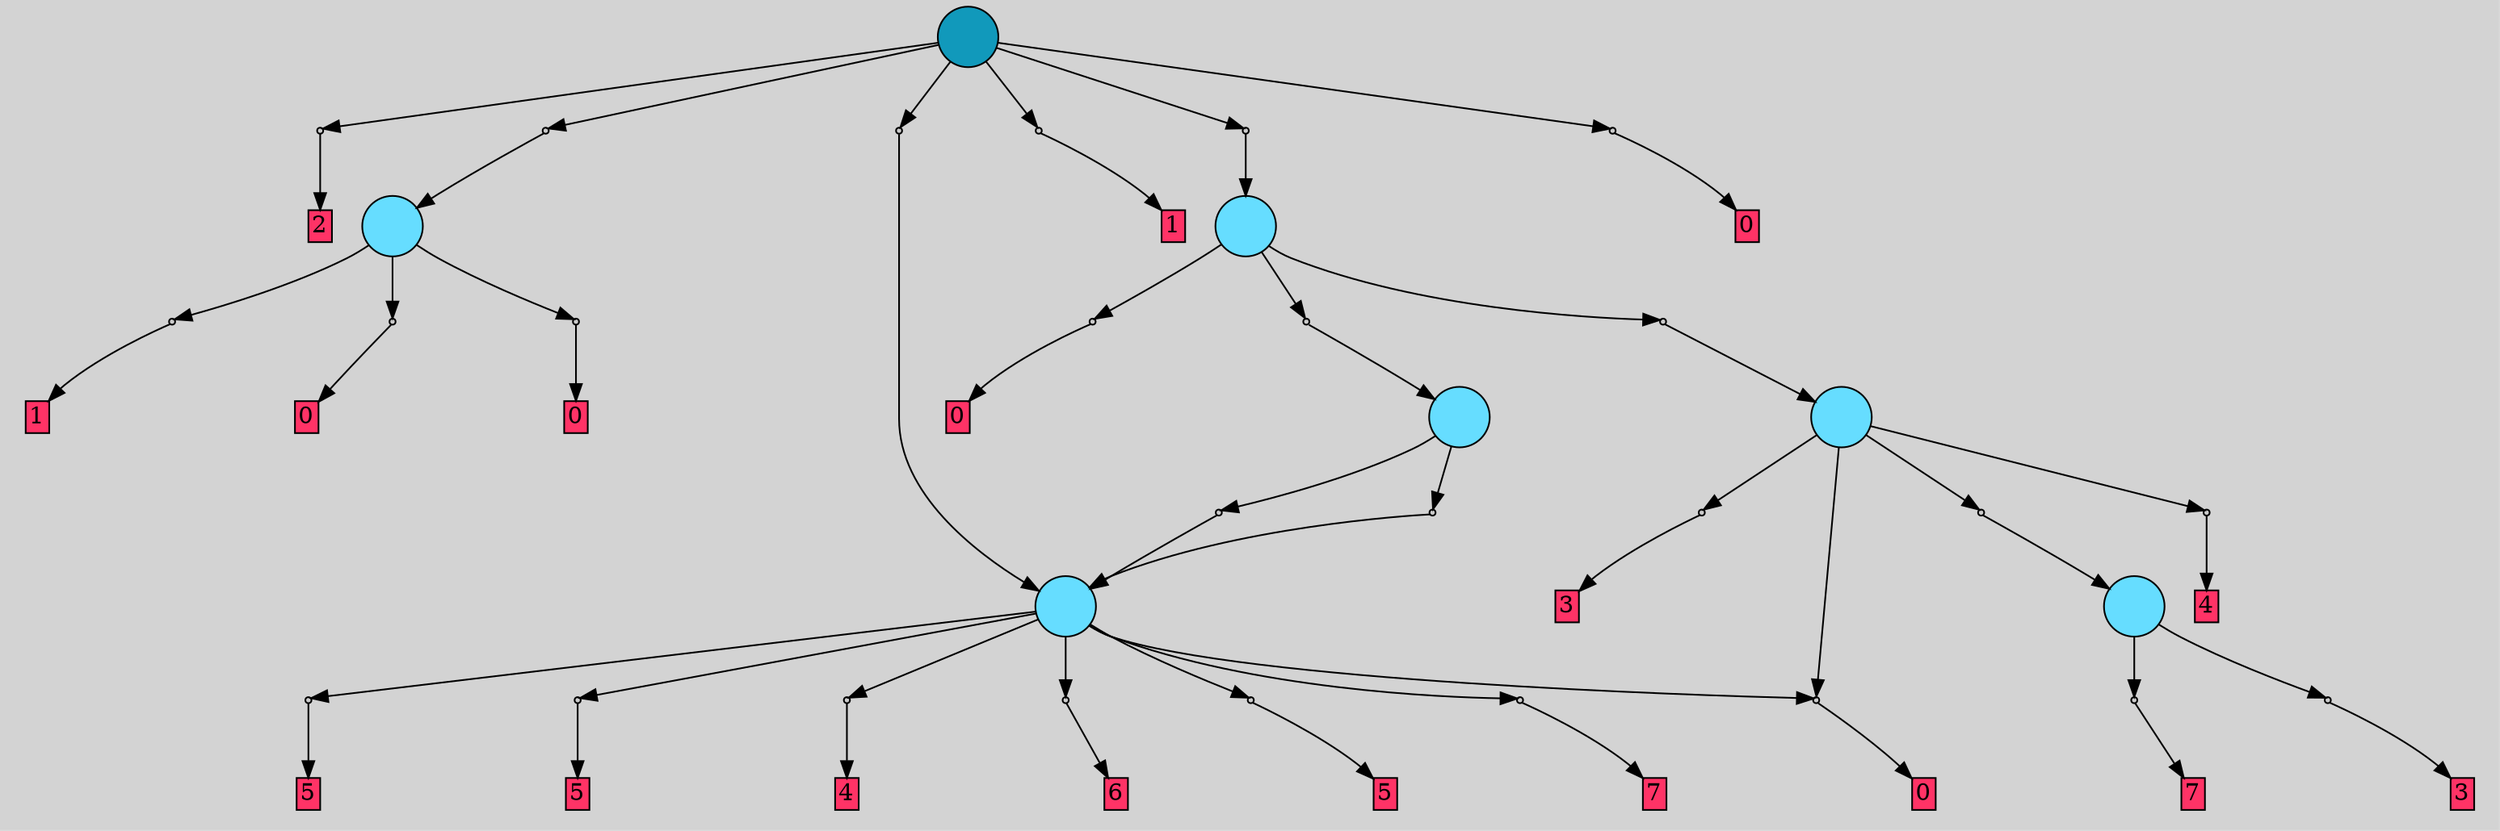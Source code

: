 // File exported with GEGELATI v1.3.1
// On the 2024-04-12 16:09:19
// With the File::TPGGraphDotExporter
digraph{
	graph[pad = "0.212, 0.055" bgcolor = lightgray]
	node[shape=circle style = filled label = ""]
		T0 [fillcolor="#66ddff"]
		T1 [fillcolor="#66ddff"]
		T2 [fillcolor="#66ddff"]
		T3 [fillcolor="#66ddff"]
		T4 [fillcolor="#66ddff"]
		T5 [fillcolor="#66ddff"]
		T6 [fillcolor="#1199bb"]
		P0 [fillcolor="#cccccc" shape=point] //
		I0 [shape=box style=invis label="1|0&1|3#4|1&#92;n"]
		P0 -> I0[style=invis]
		A0 [fillcolor="#ff3366" shape=box margin=0.03 width=0 height=0 label="7"]
		T0 -> P0 -> A0
		P1 [fillcolor="#cccccc" shape=point] //
		I1 [shape=box style=invis label="2|0&3|5#4|4&#92;n"]
		P1 -> I1[style=invis]
		A1 [fillcolor="#ff3366" shape=box margin=0.03 width=0 height=0 label="3"]
		T0 -> P1 -> A1
		P2 [fillcolor="#cccccc" shape=point] //
		I2 [shape=box style=invis label="0|0&4|1#2|0&#92;n"]
		P2 -> I2[style=invis]
		T1 -> P2 -> T0
		P3 [fillcolor="#cccccc" shape=point] //
		I3 [shape=box style=invis label="2|0&1|6#3|1&#92;n"]
		P3 -> I3[style=invis]
		A2 [fillcolor="#ff3366" shape=box margin=0.03 width=0 height=0 label="0"]
		T1 -> P3 -> A2
		P4 [fillcolor="#cccccc" shape=point] //
		I4 [shape=box style=invis label="2|0&3|0#1|1&#92;n"]
		P4 -> I4[style=invis]
		A3 [fillcolor="#ff3366" shape=box margin=0.03 width=0 height=0 label="4"]
		T1 -> P4 -> A3
		P5 [fillcolor="#cccccc" shape=point] //
		I5 [shape=box style=invis label="2|0&3|5#4|4&#92;n"]
		P5 -> I5[style=invis]
		A4 [fillcolor="#ff3366" shape=box margin=0.03 width=0 height=0 label="3"]
		T1 -> P5 -> A4
		P6 [fillcolor="#cccccc" shape=point] //
		I6 [shape=box style=invis label="3|0&3|6#3|5&#92;n"]
		P6 -> I6[style=invis]
		A5 [fillcolor="#ff3366" shape=box margin=0.03 width=0 height=0 label="5"]
		T2 -> P6 -> A5
		P7 [fillcolor="#cccccc" shape=point] //
		I7 [shape=box style=invis label="4|0&3|7#4|4&#92;n"]
		P7 -> I7[style=invis]
		A6 [fillcolor="#ff3366" shape=box margin=0.03 width=0 height=0 label="4"]
		T2 -> P7 -> A6
		P8 [fillcolor="#cccccc" shape=point] //
		I8 [shape=box style=invis label="0|0&0|6#3|2&#92;n"]
		P8 -> I8[style=invis]
		A7 [fillcolor="#ff3366" shape=box margin=0.03 width=0 height=0 label="6"]
		T2 -> P8 -> A7
		P9 [fillcolor="#cccccc" shape=point] //
		I9 [shape=box style=invis label="2|0&3|2#4|7&#92;n"]
		P9 -> I9[style=invis]
		A8 [fillcolor="#ff3366" shape=box margin=0.03 width=0 height=0 label="5"]
		T2 -> P9 -> A8
		P10 [fillcolor="#cccccc" shape=point] //
		I10 [shape=box style=invis label="6|0&3|4#0|1&#92;n"]
		P10 -> I10[style=invis]
		A9 [fillcolor="#ff3366" shape=box margin=0.03 width=0 height=0 label="7"]
		T2 -> P10 -> A9
		T2 -> P3
		P11 [fillcolor="#cccccc" shape=point] //
		I11 [shape=box style=invis label="6|0&3|5#1|7&#92;n"]
		P11 -> I11[style=invis]
		A10 [fillcolor="#ff3366" shape=box margin=0.03 width=0 height=0 label="5"]
		T2 -> P11 -> A10
		P12 [fillcolor="#cccccc" shape=point] //
		I12 [shape=box style=invis label="3|0&3|3#0|1&#92;n"]
		P12 -> I12[style=invis]
		T3 -> P12 -> T2
		P13 [fillcolor="#cccccc" shape=point] //
		I13 [shape=box style=invis label="3|0&1|3#0|2&#92;n"]
		P13 -> I13[style=invis]
		T3 -> P13 -> T2
		P14 [fillcolor="#cccccc" shape=point] //
		I14 [shape=box style=invis label="0|0&4|0#2|7&#92;n"]
		P14 -> I14[style=invis]
		A11 [fillcolor="#ff3366" shape=box margin=0.03 width=0 height=0 label="1"]
		T4 -> P14 -> A11
		P15 [fillcolor="#cccccc" shape=point] //
		I15 [shape=box style=invis label="2|0&1|6#3|1&#92;n"]
		P15 -> I15[style=invis]
		A12 [fillcolor="#ff3366" shape=box margin=0.03 width=0 height=0 label="0"]
		T4 -> P15 -> A12
		P16 [fillcolor="#cccccc" shape=point] //
		I16 [shape=box style=invis label="2|0&3|1#3|4&#92;n"]
		P16 -> I16[style=invis]
		A13 [fillcolor="#ff3366" shape=box margin=0.03 width=0 height=0 label="0"]
		T4 -> P16 -> A13
		P17 [fillcolor="#cccccc" shape=point] //
		I17 [shape=box style=invis label="6|3&3|1#4|6&#92;n1|0&0|3#3|2&#92;n"]
		P17 -> I17[style=invis]
		T5 -> P17 -> T1
		P18 [fillcolor="#cccccc" shape=point] //
		I18 [shape=box style=invis label="2|0&2|2#4|0&#92;n"]
		P18 -> I18[style=invis]
		T5 -> P18 -> T3
		P19 [fillcolor="#cccccc" shape=point] //
		I19 [shape=box style=invis label="0|0&1|2#1|7&#92;n2|0&0|0#3|0&#92;n"]
		P19 -> I19[style=invis]
		A14 [fillcolor="#ff3366" shape=box margin=0.03 width=0 height=0 label="0"]
		T5 -> P19 -> A14
		P20 [fillcolor="#cccccc" shape=point] //
		I20 [shape=box style=invis label="2|0&3|2#4|6&#92;n"]
		P20 -> I20[style=invis]
		A15 [fillcolor="#ff3366" shape=box margin=0.03 width=0 height=0 label="2"]
		T6 -> P20 -> A15
		P21 [fillcolor="#cccccc" shape=point] //
		I21 [shape=box style=invis label="3|0&1|0#0|6&#92;n"]
		P21 -> I21[style=invis]
		T6 -> P21 -> T2
		P22 [fillcolor="#cccccc" shape=point] //
		I22 [shape=box style=invis label="4|0&4|2#4|6&#92;n"]
		P22 -> I22[style=invis]
		T6 -> P22 -> T4
		P23 [fillcolor="#cccccc" shape=point] //
		I23 [shape=box style=invis label="0|0&4|0#2|7&#92;n"]
		P23 -> I23[style=invis]
		A16 [fillcolor="#ff3366" shape=box margin=0.03 width=0 height=0 label="1"]
		T6 -> P23 -> A16
		P24 [fillcolor="#cccccc" shape=point] //
		I24 [shape=box style=invis label="3|0&3|3#0|1&#92;n"]
		P24 -> I24[style=invis]
		T6 -> P24 -> T5
		P25 [fillcolor="#cccccc" shape=point] //
		I25 [shape=box style=invis label="2|0&1|7#3|1&#92;n2|0&0|0#3|0&#92;n"]
		P25 -> I25[style=invis]
		A17 [fillcolor="#ff3366" shape=box margin=0.03 width=0 height=0 label="0"]
		T6 -> P25 -> A17
		{ rank= same T6 }
}

